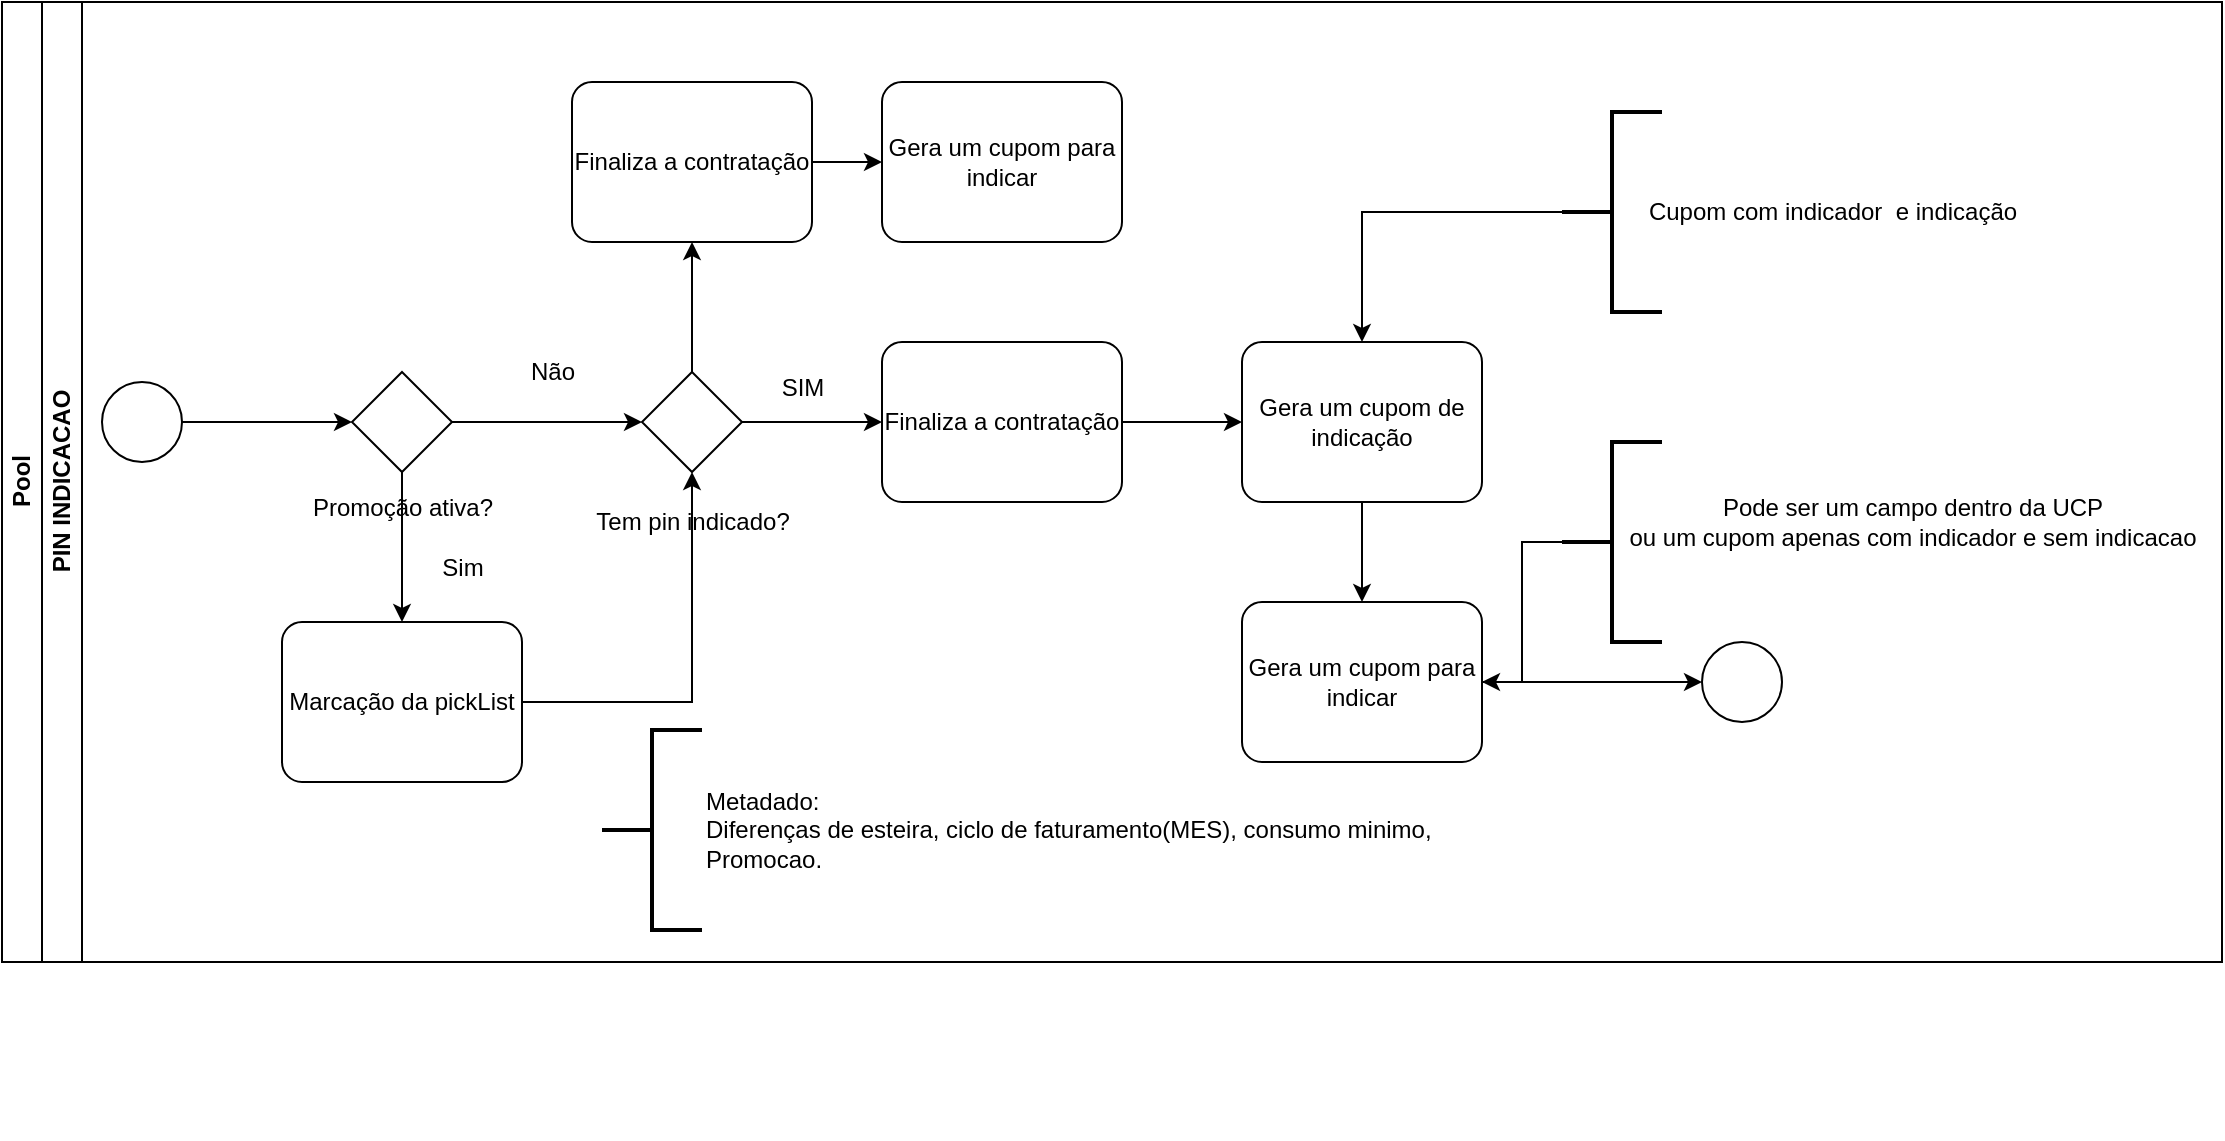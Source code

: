 <mxfile version="22.0.8" type="device">
  <diagram id="prtHgNgQTEPvFCAcTncT" name="Page-1">
    <mxGraphModel dx="1173" dy="528" grid="1" gridSize="10" guides="1" tooltips="1" connect="1" arrows="1" fold="1" page="1" pageScale="1" pageWidth="827" pageHeight="1169" math="0" shadow="0">
      <root>
        <mxCell id="0" />
        <mxCell id="1" parent="0" />
        <mxCell id="dNxyNK7c78bLwvsdeMH5-19" value="Pool" style="swimlane;html=1;childLayout=stackLayout;resizeParent=1;resizeParentMax=0;horizontal=0;startSize=20;horizontalStack=0;" parent="1" vertex="1">
          <mxGeometry x="120" y="120" width="1110" height="480" as="geometry" />
        </mxCell>
        <mxCell id="dNxyNK7c78bLwvsdeMH5-35" style="edgeStyle=orthogonalEdgeStyle;rounded=0;orthogonalLoop=1;jettySize=auto;html=1;endArrow=classic;endFill=1;" parent="dNxyNK7c78bLwvsdeMH5-19" edge="1">
          <mxGeometry relative="1" as="geometry">
            <mxPoint x="300" y="560" as="sourcePoint" />
            <mxPoint x="300" y="560" as="targetPoint" />
          </mxGeometry>
        </mxCell>
        <mxCell id="dNxyNK7c78bLwvsdeMH5-20" value="PIN INDICACAO" style="swimlane;html=1;startSize=20;horizontal=0;" parent="dNxyNK7c78bLwvsdeMH5-19" vertex="1">
          <mxGeometry x="20" width="1090" height="480" as="geometry" />
        </mxCell>
        <mxCell id="ff6asrku2IrSX_VbnYEg-21" style="edgeStyle=orthogonalEdgeStyle;rounded=0;orthogonalLoop=1;jettySize=auto;html=1;" edge="1" parent="dNxyNK7c78bLwvsdeMH5-20" source="dNxyNK7c78bLwvsdeMH5-23" target="ff6asrku2IrSX_VbnYEg-20">
          <mxGeometry relative="1" as="geometry" />
        </mxCell>
        <mxCell id="dNxyNK7c78bLwvsdeMH5-23" value="" style="ellipse;whiteSpace=wrap;html=1;" parent="dNxyNK7c78bLwvsdeMH5-20" vertex="1">
          <mxGeometry x="30" y="190" width="40" height="40" as="geometry" />
        </mxCell>
        <mxCell id="dNxyNK7c78bLwvsdeMH5-32" value="" style="ellipse;whiteSpace=wrap;html=1;" parent="dNxyNK7c78bLwvsdeMH5-20" vertex="1">
          <mxGeometry x="830" y="320" width="40" height="40" as="geometry" />
        </mxCell>
        <mxCell id="ff6asrku2IrSX_VbnYEg-6" style="edgeStyle=orthogonalEdgeStyle;rounded=0;orthogonalLoop=1;jettySize=auto;html=1;" edge="1" parent="dNxyNK7c78bLwvsdeMH5-20" source="ff6asrku2IrSX_VbnYEg-3">
          <mxGeometry relative="1" as="geometry">
            <mxPoint x="420" y="210" as="targetPoint" />
          </mxGeometry>
        </mxCell>
        <mxCell id="ff6asrku2IrSX_VbnYEg-43" style="edgeStyle=orthogonalEdgeStyle;rounded=0;orthogonalLoop=1;jettySize=auto;html=1;" edge="1" parent="dNxyNK7c78bLwvsdeMH5-20" source="ff6asrku2IrSX_VbnYEg-3" target="ff6asrku2IrSX_VbnYEg-42">
          <mxGeometry relative="1" as="geometry" />
        </mxCell>
        <mxCell id="ff6asrku2IrSX_VbnYEg-3" value="" style="points=[[0.25,0.25,0],[0.5,0,0],[0.75,0.25,0],[1,0.5,0],[0.75,0.75,0],[0.5,1,0],[0.25,0.75,0],[0,0.5,0]];shape=mxgraph.bpmn.gateway2;html=1;verticalLabelPosition=bottom;labelBackgroundColor=#ffffff;verticalAlign=top;align=center;perimeter=rhombusPerimeter;outlineConnect=0;outline=none;symbol=none;" vertex="1" parent="dNxyNK7c78bLwvsdeMH5-20">
          <mxGeometry x="300" y="185" width="50" height="50" as="geometry" />
        </mxCell>
        <mxCell id="ff6asrku2IrSX_VbnYEg-5" value="Tem pin indicado?" style="text;html=1;align=center;verticalAlign=middle;resizable=0;points=[];autosize=1;strokeColor=none;fillColor=none;" vertex="1" parent="dNxyNK7c78bLwvsdeMH5-20">
          <mxGeometry x="265" y="245" width="120" height="30" as="geometry" />
        </mxCell>
        <mxCell id="ff6asrku2IrSX_VbnYEg-10" style="edgeStyle=orthogonalEdgeStyle;rounded=0;orthogonalLoop=1;jettySize=auto;html=1;" edge="1" parent="dNxyNK7c78bLwvsdeMH5-20" source="ff6asrku2IrSX_VbnYEg-7" target="ff6asrku2IrSX_VbnYEg-9">
          <mxGeometry relative="1" as="geometry" />
        </mxCell>
        <mxCell id="ff6asrku2IrSX_VbnYEg-7" value="Finaliza a contratação" style="points=[[0.25,0,0],[0.5,0,0],[0.75,0,0],[1,0.25,0],[1,0.5,0],[1,0.75,0],[0.75,1,0],[0.5,1,0],[0.25,1,0],[0,0.75,0],[0,0.5,0],[0,0.25,0]];shape=mxgraph.bpmn.task;whiteSpace=wrap;rectStyle=rounded;size=10;html=1;container=1;expand=0;collapsible=0;taskMarker=abstract;" vertex="1" parent="dNxyNK7c78bLwvsdeMH5-20">
          <mxGeometry x="420" y="170" width="120" height="80" as="geometry" />
        </mxCell>
        <mxCell id="ff6asrku2IrSX_VbnYEg-8" value="SIM" style="text;html=1;align=center;verticalAlign=middle;resizable=0;points=[];autosize=1;strokeColor=none;fillColor=none;" vertex="1" parent="dNxyNK7c78bLwvsdeMH5-20">
          <mxGeometry x="360" y="178" width="40" height="30" as="geometry" />
        </mxCell>
        <mxCell id="ff6asrku2IrSX_VbnYEg-9" value="Gera um cupom de indicação" style="points=[[0.25,0,0],[0.5,0,0],[0.75,0,0],[1,0.25,0],[1,0.5,0],[1,0.75,0],[0.75,1,0],[0.5,1,0],[0.25,1,0],[0,0.75,0],[0,0.5,0],[0,0.25,0]];shape=mxgraph.bpmn.task;whiteSpace=wrap;rectStyle=rounded;size=10;html=1;container=1;expand=0;collapsible=0;taskMarker=abstract;" vertex="1" parent="dNxyNK7c78bLwvsdeMH5-20">
          <mxGeometry x="600" y="170" width="120" height="80" as="geometry" />
        </mxCell>
        <mxCell id="ff6asrku2IrSX_VbnYEg-13" style="edgeStyle=orthogonalEdgeStyle;rounded=0;orthogonalLoop=1;jettySize=auto;html=1;" edge="1" parent="dNxyNK7c78bLwvsdeMH5-20" source="ff6asrku2IrSX_VbnYEg-11" target="dNxyNK7c78bLwvsdeMH5-32">
          <mxGeometry relative="1" as="geometry" />
        </mxCell>
        <mxCell id="ff6asrku2IrSX_VbnYEg-11" value="Gera um cupom para indicar" style="points=[[0.25,0,0],[0.5,0,0],[0.75,0,0],[1,0.25,0],[1,0.5,0],[1,0.75,0],[0.75,1,0],[0.5,1,0],[0.25,1,0],[0,0.75,0],[0,0.5,0],[0,0.25,0]];shape=mxgraph.bpmn.task;whiteSpace=wrap;rectStyle=rounded;size=10;html=1;container=1;expand=0;collapsible=0;taskMarker=abstract;" vertex="1" parent="dNxyNK7c78bLwvsdeMH5-20">
          <mxGeometry x="600" y="300" width="120" height="80" as="geometry" />
        </mxCell>
        <mxCell id="ff6asrku2IrSX_VbnYEg-12" style="edgeStyle=orthogonalEdgeStyle;rounded=0;orthogonalLoop=1;jettySize=auto;html=1;entryX=0.5;entryY=0;entryDx=0;entryDy=0;entryPerimeter=0;" edge="1" parent="dNxyNK7c78bLwvsdeMH5-20" source="ff6asrku2IrSX_VbnYEg-9" target="ff6asrku2IrSX_VbnYEg-11">
          <mxGeometry relative="1" as="geometry" />
        </mxCell>
        <mxCell id="ff6asrku2IrSX_VbnYEg-16" style="edgeStyle=orthogonalEdgeStyle;rounded=0;orthogonalLoop=1;jettySize=auto;html=1;" edge="1" parent="dNxyNK7c78bLwvsdeMH5-20" source="ff6asrku2IrSX_VbnYEg-14" target="ff6asrku2IrSX_VbnYEg-11">
          <mxGeometry relative="1" as="geometry" />
        </mxCell>
        <mxCell id="ff6asrku2IrSX_VbnYEg-14" value="" style="strokeWidth=2;html=1;shape=mxgraph.flowchart.annotation_2;align=left;labelPosition=right;pointerEvents=1;" vertex="1" parent="dNxyNK7c78bLwvsdeMH5-20">
          <mxGeometry x="760" y="220" width="50" height="100" as="geometry" />
        </mxCell>
        <mxCell id="ff6asrku2IrSX_VbnYEg-15" value="Pode ser um campo dentro da UCP&lt;br&gt;ou um cupom apenas com indicador e sem indicacao" style="text;html=1;align=center;verticalAlign=middle;resizable=0;points=[];autosize=1;strokeColor=none;fillColor=none;" vertex="1" parent="dNxyNK7c78bLwvsdeMH5-20">
          <mxGeometry x="780" y="240" width="310" height="40" as="geometry" />
        </mxCell>
        <mxCell id="ff6asrku2IrSX_VbnYEg-26" style="edgeStyle=orthogonalEdgeStyle;rounded=0;orthogonalLoop=1;jettySize=auto;html=1;" edge="1" parent="dNxyNK7c78bLwvsdeMH5-20" source="ff6asrku2IrSX_VbnYEg-20" target="ff6asrku2IrSX_VbnYEg-25">
          <mxGeometry relative="1" as="geometry" />
        </mxCell>
        <mxCell id="ff6asrku2IrSX_VbnYEg-40" style="edgeStyle=orthogonalEdgeStyle;rounded=0;orthogonalLoop=1;jettySize=auto;html=1;" edge="1" parent="dNxyNK7c78bLwvsdeMH5-20" source="ff6asrku2IrSX_VbnYEg-20" target="ff6asrku2IrSX_VbnYEg-3">
          <mxGeometry relative="1" as="geometry" />
        </mxCell>
        <mxCell id="ff6asrku2IrSX_VbnYEg-20" value="" style="points=[[0.25,0.25,0],[0.5,0,0],[0.75,0.25,0],[1,0.5,0],[0.75,0.75,0],[0.5,1,0],[0.25,0.75,0],[0,0.5,0]];shape=mxgraph.bpmn.gateway2;html=1;verticalLabelPosition=bottom;labelBackgroundColor=#ffffff;verticalAlign=top;align=center;perimeter=rhombusPerimeter;outlineConnect=0;outline=none;symbol=none;" vertex="1" parent="dNxyNK7c78bLwvsdeMH5-20">
          <mxGeometry x="155" y="185" width="50" height="50" as="geometry" />
        </mxCell>
        <mxCell id="ff6asrku2IrSX_VbnYEg-24" value="Não" style="text;html=1;align=center;verticalAlign=middle;resizable=0;points=[];autosize=1;strokeColor=none;fillColor=none;" vertex="1" parent="dNxyNK7c78bLwvsdeMH5-20">
          <mxGeometry x="230" y="170" width="50" height="30" as="geometry" />
        </mxCell>
        <mxCell id="ff6asrku2IrSX_VbnYEg-25" value="Marcação da pickList" style="points=[[0.25,0,0],[0.5,0,0],[0.75,0,0],[1,0.25,0],[1,0.5,0],[1,0.75,0],[0.75,1,0],[0.5,1,0],[0.25,1,0],[0,0.75,0],[0,0.5,0],[0,0.25,0]];shape=mxgraph.bpmn.task;whiteSpace=wrap;rectStyle=rounded;size=10;html=1;container=1;expand=0;collapsible=0;taskMarker=abstract;" vertex="1" parent="dNxyNK7c78bLwvsdeMH5-20">
          <mxGeometry x="120" y="310" width="120" height="80" as="geometry" />
        </mxCell>
        <mxCell id="ff6asrku2IrSX_VbnYEg-37" style="edgeStyle=orthogonalEdgeStyle;rounded=0;orthogonalLoop=1;jettySize=auto;html=1;" edge="1" parent="dNxyNK7c78bLwvsdeMH5-20" source="ff6asrku2IrSX_VbnYEg-25" target="ff6asrku2IrSX_VbnYEg-3">
          <mxGeometry relative="1" as="geometry">
            <mxPoint x="300" y="350" as="targetPoint" />
          </mxGeometry>
        </mxCell>
        <mxCell id="ff6asrku2IrSX_VbnYEg-19" value="Cupom com indicador&amp;nbsp; e indicação" style="text;html=1;align=center;verticalAlign=middle;resizable=0;points=[];autosize=1;strokeColor=none;fillColor=none;" vertex="1" parent="dNxyNK7c78bLwvsdeMH5-20">
          <mxGeometry x="790" y="90" width="210" height="30" as="geometry" />
        </mxCell>
        <mxCell id="ff6asrku2IrSX_VbnYEg-17" value="" style="strokeWidth=2;html=1;shape=mxgraph.flowchart.annotation_2;align=left;labelPosition=right;pointerEvents=1;" vertex="1" parent="dNxyNK7c78bLwvsdeMH5-20">
          <mxGeometry x="760" y="55" width="50" height="100" as="geometry" />
        </mxCell>
        <mxCell id="ff6asrku2IrSX_VbnYEg-18" style="edgeStyle=orthogonalEdgeStyle;rounded=0;orthogonalLoop=1;jettySize=auto;html=1;" edge="1" parent="dNxyNK7c78bLwvsdeMH5-20" source="ff6asrku2IrSX_VbnYEg-17" target="ff6asrku2IrSX_VbnYEg-9">
          <mxGeometry relative="1" as="geometry" />
        </mxCell>
        <mxCell id="ff6asrku2IrSX_VbnYEg-45" style="edgeStyle=orthogonalEdgeStyle;rounded=0;orthogonalLoop=1;jettySize=auto;html=1;" edge="1" parent="dNxyNK7c78bLwvsdeMH5-20" source="ff6asrku2IrSX_VbnYEg-42" target="ff6asrku2IrSX_VbnYEg-44">
          <mxGeometry relative="1" as="geometry" />
        </mxCell>
        <mxCell id="ff6asrku2IrSX_VbnYEg-42" value="Finaliza a contratação" style="points=[[0.25,0,0],[0.5,0,0],[0.75,0,0],[1,0.25,0],[1,0.5,0],[1,0.75,0],[0.75,1,0],[0.5,1,0],[0.25,1,0],[0,0.75,0],[0,0.5,0],[0,0.25,0]];shape=mxgraph.bpmn.task;whiteSpace=wrap;rectStyle=rounded;size=10;html=1;container=1;expand=0;collapsible=0;taskMarker=abstract;" vertex="1" parent="dNxyNK7c78bLwvsdeMH5-20">
          <mxGeometry x="265" y="40" width="120" height="80" as="geometry" />
        </mxCell>
        <mxCell id="ff6asrku2IrSX_VbnYEg-44" value="Gera um cupom para indicar" style="points=[[0.25,0,0],[0.5,0,0],[0.75,0,0],[1,0.25,0],[1,0.5,0],[1,0.75,0],[0.75,1,0],[0.5,1,0],[0.25,1,0],[0,0.75,0],[0,0.5,0],[0,0.25,0]];shape=mxgraph.bpmn.task;whiteSpace=wrap;rectStyle=rounded;size=10;html=1;container=1;expand=0;collapsible=0;taskMarker=abstract;" vertex="1" parent="dNxyNK7c78bLwvsdeMH5-20">
          <mxGeometry x="420" y="40" width="120" height="80" as="geometry" />
        </mxCell>
        <mxCell id="ff6asrku2IrSX_VbnYEg-46" value="Metadado:&lt;br&gt;Diferenças de esteira, ciclo de faturamento(MES), consumo minimo,&lt;br&gt;Promocao." style="strokeWidth=2;html=1;shape=mxgraph.flowchart.annotation_2;align=left;labelPosition=right;pointerEvents=1;" vertex="1" parent="dNxyNK7c78bLwvsdeMH5-20">
          <mxGeometry x="280" y="364" width="50" height="100" as="geometry" />
        </mxCell>
        <mxCell id="ff6asrku2IrSX_VbnYEg-23" value="Promoção ativa?" style="text;html=1;align=center;verticalAlign=middle;resizable=0;points=[];autosize=1;strokeColor=none;fillColor=none;" vertex="1" parent="1">
          <mxGeometry x="265" y="358" width="110" height="30" as="geometry" />
        </mxCell>
        <mxCell id="ff6asrku2IrSX_VbnYEg-38" value="Sim" style="text;html=1;align=center;verticalAlign=middle;resizable=0;points=[];autosize=1;strokeColor=none;fillColor=none;" vertex="1" parent="1">
          <mxGeometry x="330" y="388" width="40" height="30" as="geometry" />
        </mxCell>
      </root>
    </mxGraphModel>
  </diagram>
</mxfile>
